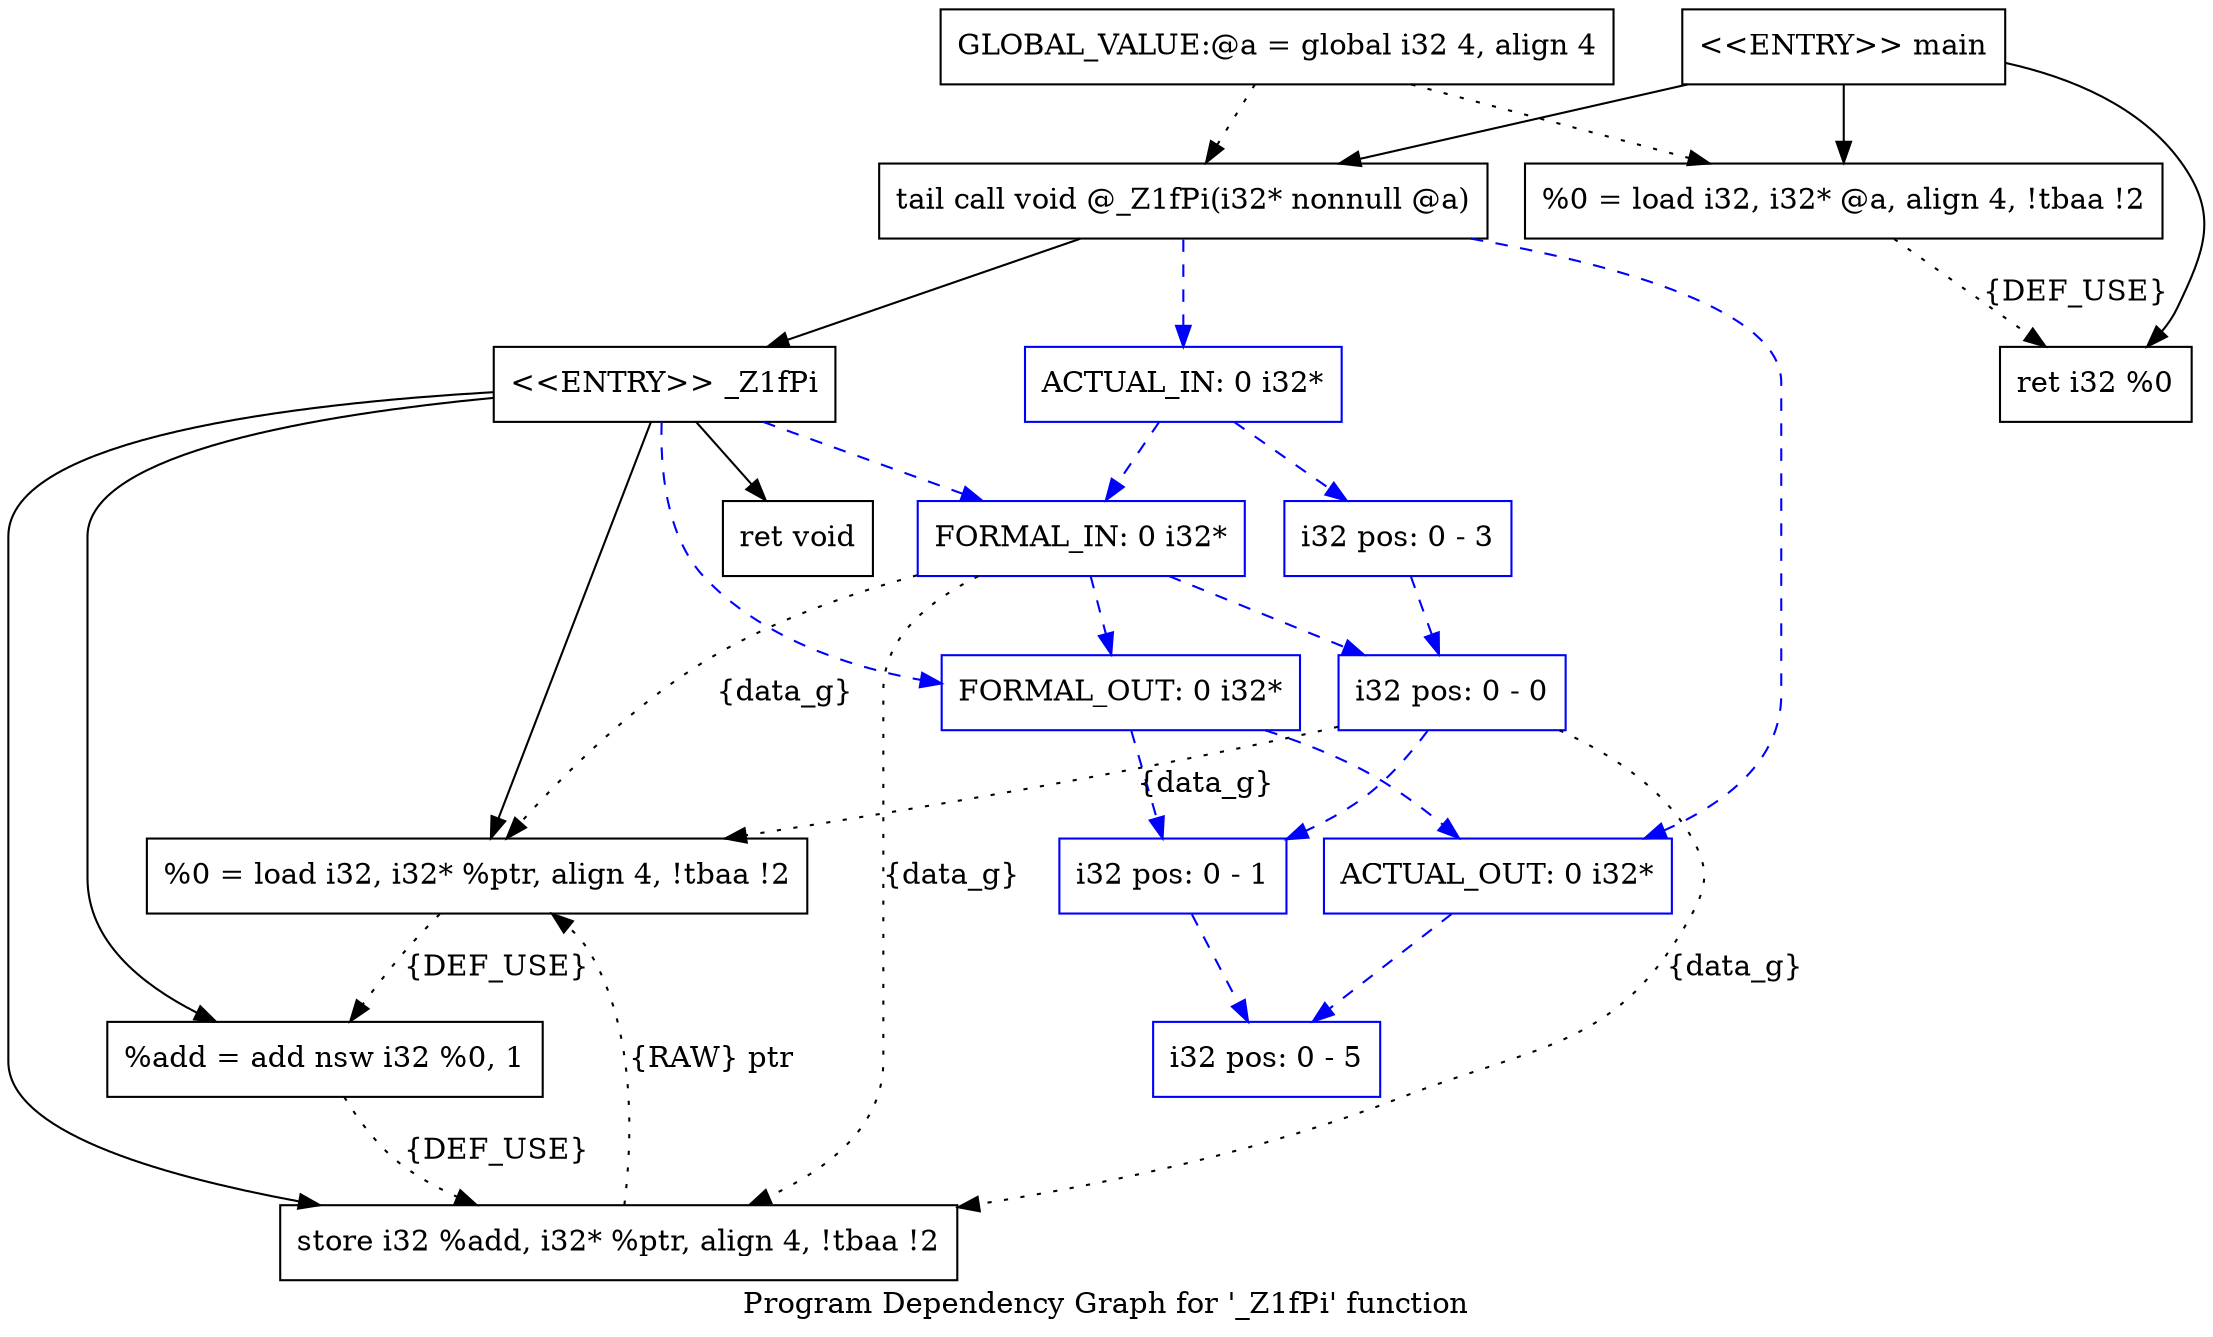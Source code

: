 digraph "Program Dependency Graph for '_Z1fPi' function" {
	label="Program Dependency Graph for '_Z1fPi' function";
graph [ splines=true ]
	Node0x8e8b690 [shape=record,label="{GLOBAL_VALUE:@a = global i32 4, align 4}"];
	Node0x8e8b690 -> Node0x8e8b960[style=dotted];
	Node0x8e8b690 -> Node0x8e8b9d0[style=dotted];
	Node0x8e8b960 [shape=record,label="{  %0 = load i32, i32* @a, align 4, !tbaa !2}"];
	Node0x8e8b960 -> Node0x8e91110[style=dotted,label = "{DEF_USE}" ];
	Node0x8e8b9d0 [shape=record,label="{  tail call void @_Z1fPi(i32* nonnull @a)}"];
	Node0x8e8b9d0 -> Node0x8e8f440;
	Node0x8e8b9d0 -> Node0x8e90eb0[style=dashed, color="blue"];
	Node0x8e8b9d0 -> Node0x8e90f90[style=dashed, color="blue"];
	Node0x8e8baa0 [shape=record,label="{  %0 = load i32, i32* %ptr, align 4, !tbaa !2}"];
	Node0x8e8baa0 -> Node0x8e8bb10[style=dotted,label = "{DEF_USE}" ];
	Node0x8e8bb10 [shape=record,label="{  %add = add nsw i32 %0, 1}"];
	Node0x8e8bb10 -> Node0x8e8ba40[style=dotted,label = "{DEF_USE}" ];
	Node0x8e8ba40 [shape=record,label="{  store i32 %add, i32* %ptr, align 4, !tbaa !2}"];
	Node0x8e8ba40 -> Node0x8e8baa0[style=dotted,label = "{RAW} ptr"];
	Node0x8e8f440 [shape=record,label="{\<\<ENTRY\>\> _Z1fPi}"];
	Node0x8e8f440 -> Node0x8e8baa0;
	Node0x8e8f440 -> Node0x8e8bb10;
	Node0x8e8f440 -> Node0x8e8ba40;
	Node0x8e8f440 -> Node0x8e8e8a0;
	Node0x8e8f440 -> Node0x8e90610[style=dashed, color="blue"];
	Node0x8e8f440 -> Node0x8e907a0[style=dashed, color="blue"];
	Node0x8e8e8a0 [shape=record,label="{  ret void}"];
	Node0x8e90610 [shape=record,color="blue",label="{FORMAL_IN: 0 i32*}"];
	Node0x8e90610 -> Node0x8e90710[style=dashed, color="blue"];
	Node0x8e90610 -> Node0x8e907a0[style=dashed, color="blue"];
	Node0x8e90610 -> Node0x8e8ba40[style=dotted, label = "{data_g}"];
	Node0x8e90610 -> Node0x8e8baa0[style=dotted, label = "{data_g}"];
	Node0x8e90710 [shape=record,color="blue",label="{i32 pos: 0 - 0}"];
	Node0x8e90710 -> Node0x8e90810[style=dashed, color="blue"];
	Node0x8e90710 -> Node0x8e8ba40[style=dotted, label = "{data_g}"];
	Node0x8e90710 -> Node0x8e8baa0[style=dotted, label = "{data_g}"];
	Node0x8e907a0 [shape=record,color="blue",label="{FORMAL_OUT: 0 i32*}"];
	Node0x8e907a0 -> Node0x8e90810[style=dashed, color="blue"];
	Node0x8e907a0 -> Node0x8e90f90[style=dashed, color="blue"];
	Node0x8e90810 [shape=record,color="blue",label="{i32 pos: 0 - 1}"];
	Node0x8e90810 -> Node0x8e91000[style=dashed, color="blue"];
	Node0x8e90eb0 [shape=record,color="blue",label="{ACTUAL_IN: 0 i32*}"];
	Node0x8e90eb0 -> Node0x8e90f20[style=dashed, color="blue"];
	Node0x8e90eb0 -> Node0x8e90610[style=dashed, color="blue"];
	Node0x8e90f20 [shape=record,color="blue",label="{i32 pos: 0 - 3}"];
	Node0x8e90f20 -> Node0x8e90710[style=dashed, color="blue"];
	Node0x8e90f90 [shape=record,color="blue",label="{ACTUAL_OUT: 0 i32*}"];
	Node0x8e90f90 -> Node0x8e91000[style=dashed, color="blue"];
	Node0x8e91000 [shape=record,color="blue",label="{i32 pos: 0 - 5}"];
	Node0x8e91110 [shape=record,label="{  ret i32 %0}"];
	Node0x8e91320 [shape=record,label="{\<\<ENTRY\>\> main}"];
	Node0x8e91320 -> Node0x8e8b9d0;
	Node0x8e91320 -> Node0x8e8b960;
	Node0x8e91320 -> Node0x8e91110;
}
